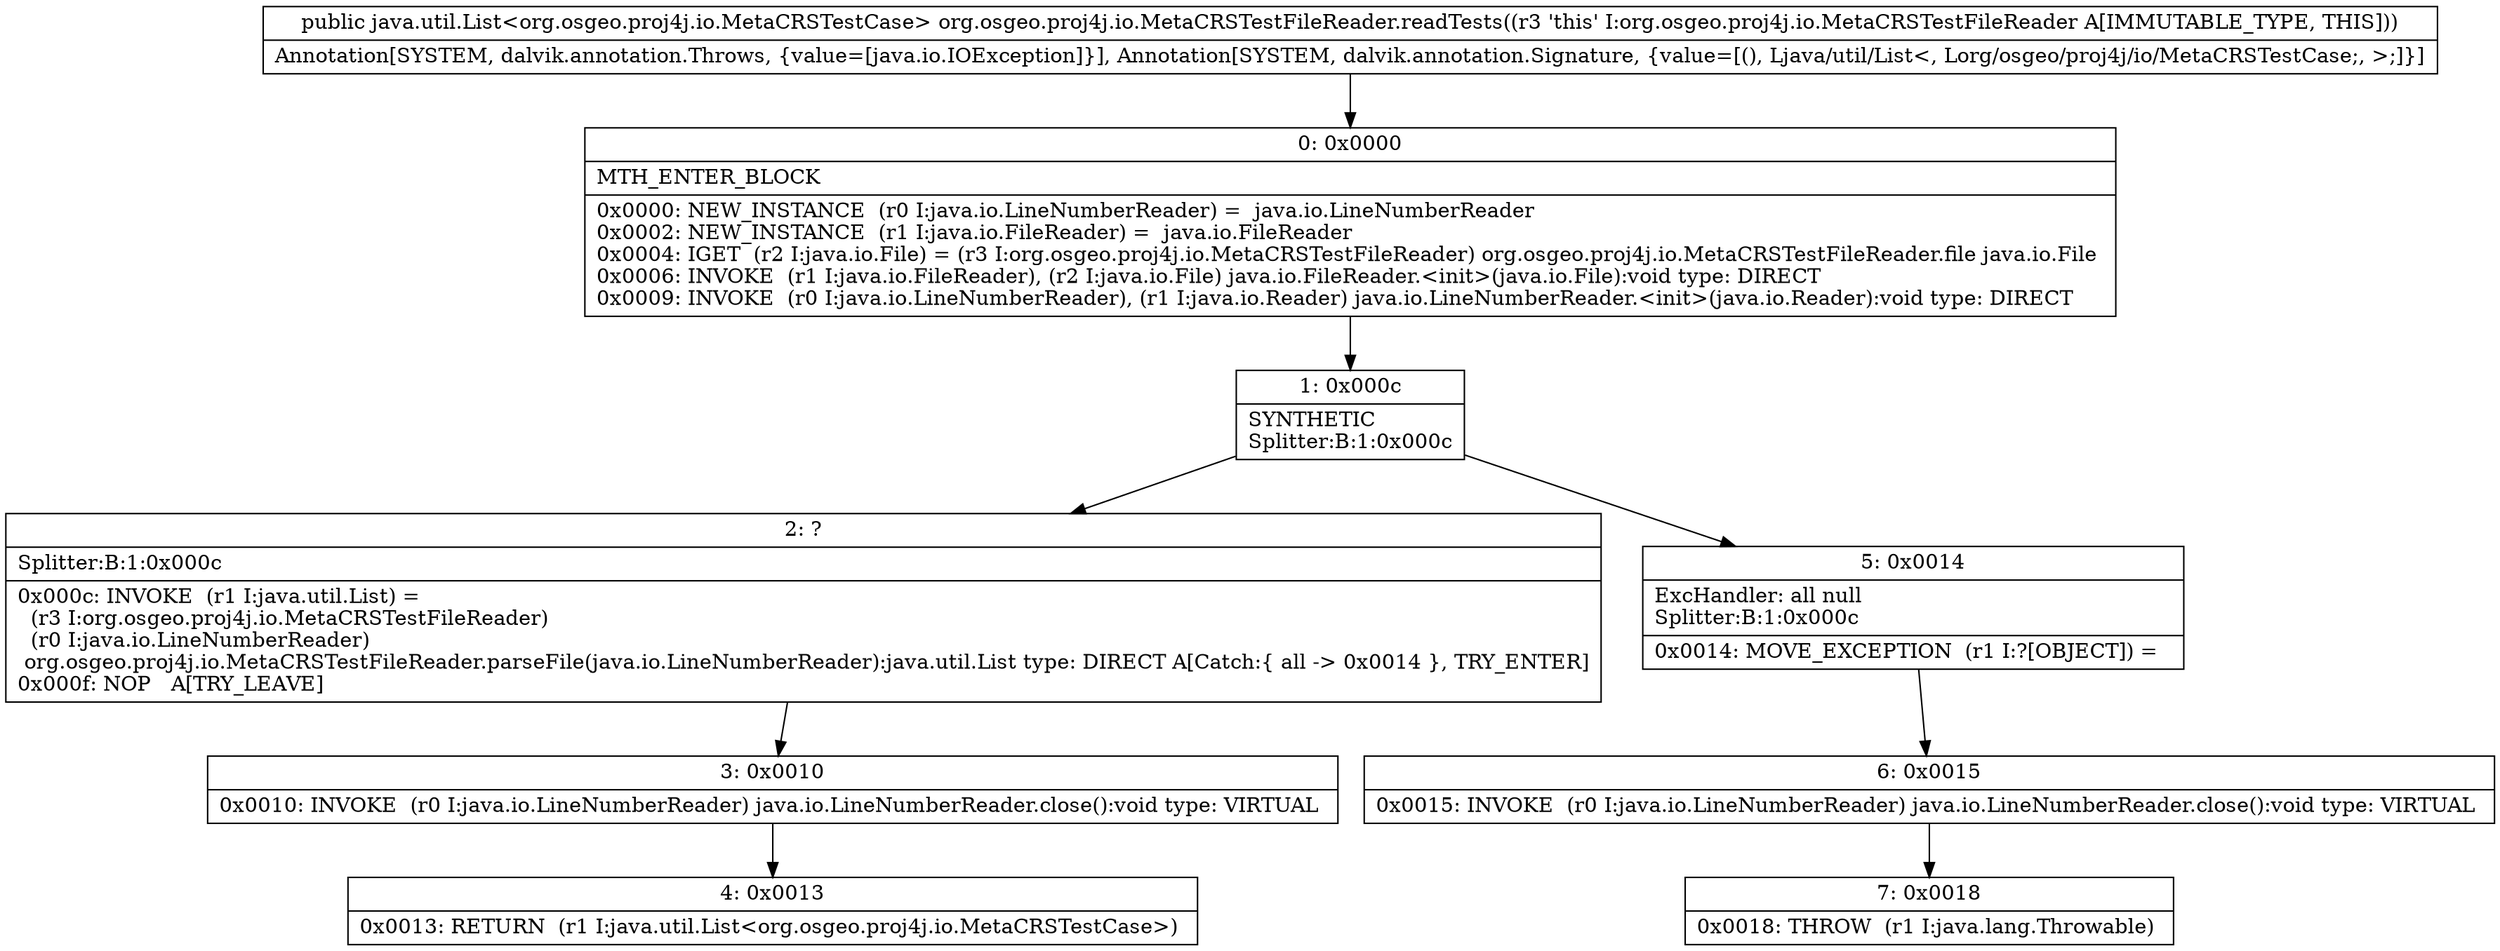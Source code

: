 digraph "CFG fororg.osgeo.proj4j.io.MetaCRSTestFileReader.readTests()Ljava\/util\/List;" {
Node_0 [shape=record,label="{0\:\ 0x0000|MTH_ENTER_BLOCK\l|0x0000: NEW_INSTANCE  (r0 I:java.io.LineNumberReader) =  java.io.LineNumberReader \l0x0002: NEW_INSTANCE  (r1 I:java.io.FileReader) =  java.io.FileReader \l0x0004: IGET  (r2 I:java.io.File) = (r3 I:org.osgeo.proj4j.io.MetaCRSTestFileReader) org.osgeo.proj4j.io.MetaCRSTestFileReader.file java.io.File \l0x0006: INVOKE  (r1 I:java.io.FileReader), (r2 I:java.io.File) java.io.FileReader.\<init\>(java.io.File):void type: DIRECT \l0x0009: INVOKE  (r0 I:java.io.LineNumberReader), (r1 I:java.io.Reader) java.io.LineNumberReader.\<init\>(java.io.Reader):void type: DIRECT \l}"];
Node_1 [shape=record,label="{1\:\ 0x000c|SYNTHETIC\lSplitter:B:1:0x000c\l}"];
Node_2 [shape=record,label="{2\:\ ?|Splitter:B:1:0x000c\l|0x000c: INVOKE  (r1 I:java.util.List) = \l  (r3 I:org.osgeo.proj4j.io.MetaCRSTestFileReader)\l  (r0 I:java.io.LineNumberReader)\l org.osgeo.proj4j.io.MetaCRSTestFileReader.parseFile(java.io.LineNumberReader):java.util.List type: DIRECT A[Catch:\{ all \-\> 0x0014 \}, TRY_ENTER]\l0x000f: NOP   A[TRY_LEAVE]\l}"];
Node_3 [shape=record,label="{3\:\ 0x0010|0x0010: INVOKE  (r0 I:java.io.LineNumberReader) java.io.LineNumberReader.close():void type: VIRTUAL \l}"];
Node_4 [shape=record,label="{4\:\ 0x0013|0x0013: RETURN  (r1 I:java.util.List\<org.osgeo.proj4j.io.MetaCRSTestCase\>) \l}"];
Node_5 [shape=record,label="{5\:\ 0x0014|ExcHandler: all null\lSplitter:B:1:0x000c\l|0x0014: MOVE_EXCEPTION  (r1 I:?[OBJECT]) =  \l}"];
Node_6 [shape=record,label="{6\:\ 0x0015|0x0015: INVOKE  (r0 I:java.io.LineNumberReader) java.io.LineNumberReader.close():void type: VIRTUAL \l}"];
Node_7 [shape=record,label="{7\:\ 0x0018|0x0018: THROW  (r1 I:java.lang.Throwable) \l}"];
MethodNode[shape=record,label="{public java.util.List\<org.osgeo.proj4j.io.MetaCRSTestCase\> org.osgeo.proj4j.io.MetaCRSTestFileReader.readTests((r3 'this' I:org.osgeo.proj4j.io.MetaCRSTestFileReader A[IMMUTABLE_TYPE, THIS]))  | Annotation[SYSTEM, dalvik.annotation.Throws, \{value=[java.io.IOException]\}], Annotation[SYSTEM, dalvik.annotation.Signature, \{value=[(), Ljava\/util\/List\<, Lorg\/osgeo\/proj4j\/io\/MetaCRSTestCase;, \>;]\}]\l}"];
MethodNode -> Node_0;
Node_0 -> Node_1;
Node_1 -> Node_2;
Node_1 -> Node_5;
Node_2 -> Node_3;
Node_3 -> Node_4;
Node_5 -> Node_6;
Node_6 -> Node_7;
}

